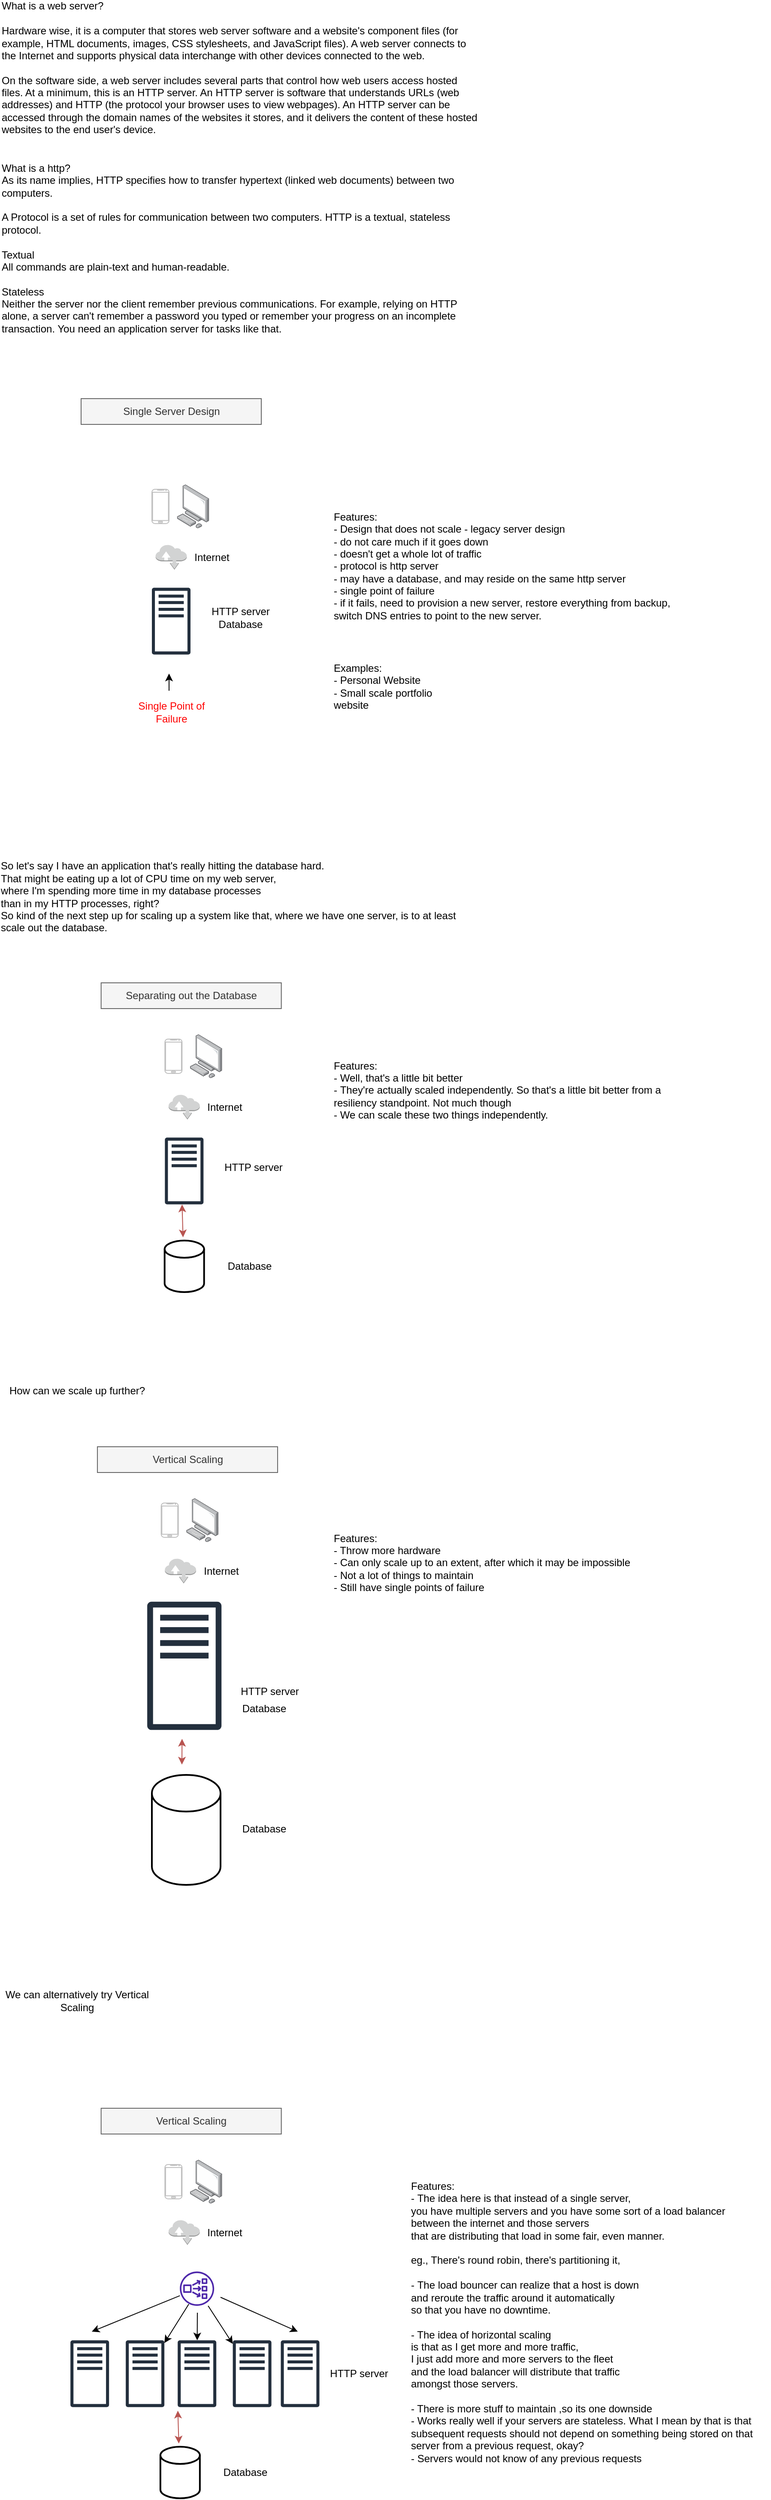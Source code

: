 <mxfile version="21.7.1" type="github">
  <diagram name="Page-1" id="jDBQBlCEZqdBJ5UpIoDv">
    <mxGraphModel dx="965" dy="1649" grid="1" gridSize="10" guides="1" tooltips="1" connect="1" arrows="1" fold="1" page="1" pageScale="1" pageWidth="850" pageHeight="1100" math="0" shadow="0">
      <root>
        <mxCell id="0" />
        <mxCell id="1" parent="0" />
        <mxCell id="gCRw-o0KeFiNFZJ5Ju1t-5" value="" style="verticalLabelPosition=bottom;verticalAlign=top;html=1;shadow=0;dashed=0;strokeWidth=1;shape=mxgraph.android.phone2;strokeColor=#c0c0c0;" vertex="1" parent="1">
          <mxGeometry x="390" y="345.45" width="20" height="40" as="geometry" />
        </mxCell>
        <mxCell id="gCRw-o0KeFiNFZJ5Ju1t-6" value="" style="image;points=[];aspect=fixed;html=1;align=center;shadow=0;dashed=0;image=img/lib/allied_telesis/computer_and_terminals/Personal_Computer.svg;" vertex="1" parent="1">
          <mxGeometry x="419.22" y="340" width="37.56" height="50.9" as="geometry" />
        </mxCell>
        <mxCell id="gCRw-o0KeFiNFZJ5Ju1t-7" value="" style="sketch=0;outlineConnect=0;fontColor=#232F3E;gradientColor=none;fillColor=#232F3D;strokeColor=none;dashed=0;verticalLabelPosition=bottom;verticalAlign=top;align=center;html=1;fontSize=12;fontStyle=0;aspect=fixed;pointerEvents=1;shape=mxgraph.aws4.traditional_server;" vertex="1" parent="1">
          <mxGeometry x="390" y="460" width="45" height="78" as="geometry" />
        </mxCell>
        <mxCell id="gCRw-o0KeFiNFZJ5Ju1t-9" value="HTTP server&lt;br&gt;Database" style="text;strokeColor=none;align=center;fillColor=none;html=1;verticalAlign=middle;whiteSpace=wrap;rounded=0;" vertex="1" parent="1">
          <mxGeometry x="456.78" y="480" width="73.22" height="30" as="geometry" />
        </mxCell>
        <mxCell id="gCRw-o0KeFiNFZJ5Ju1t-10" value="&lt;font color=&quot;#ff0000&quot;&gt;Single Point of Failure&lt;/font&gt;" style="text;strokeColor=none;align=center;fillColor=none;html=1;verticalAlign=middle;whiteSpace=wrap;rounded=0;" vertex="1" parent="1">
          <mxGeometry x="357.5" y="590" width="110" height="30" as="geometry" />
        </mxCell>
        <mxCell id="gCRw-o0KeFiNFZJ5Ju1t-11" value="" style="endArrow=classic;html=1;rounded=0;" edge="1" parent="1">
          <mxGeometry width="50" height="50" relative="1" as="geometry">
            <mxPoint x="410" y="580" as="sourcePoint" />
            <mxPoint x="410" y="560" as="targetPoint" />
            <Array as="points">
              <mxPoint x="410" y="570" />
            </Array>
          </mxGeometry>
        </mxCell>
        <mxCell id="gCRw-o0KeFiNFZJ5Ju1t-12" value="Features:&lt;br&gt;&lt;div&gt;- Design that does not scale - legacy server design&lt;/div&gt;&lt;div&gt;- do not care much if it goes down&lt;/div&gt;&lt;div&gt;- doesn&#39;t get a whole lot of traffic&lt;/div&gt;&lt;div&gt;- protocol is http server&lt;/div&gt;&lt;div&gt;- may have a database, and may reside on the same http server&lt;/div&gt;&lt;div&gt;- single point of failure&lt;/div&gt;&lt;div&gt;- if it fails, need to provision a new server, restore everything from backup, switch DNS entries to point to the new server.&amp;nbsp;&lt;/div&gt;" style="text;strokeColor=none;align=left;fillColor=none;html=1;verticalAlign=middle;whiteSpace=wrap;rounded=0;" vertex="1" parent="1">
          <mxGeometry x="600" y="360" width="420" height="150" as="geometry" />
        </mxCell>
        <mxCell id="gCRw-o0KeFiNFZJ5Ju1t-14" value="Single Server Design" style="text;align=center;html=1;verticalAlign=middle;whiteSpace=wrap;rounded=0;fillColor=#f5f5f5;fontColor=#333333;strokeColor=#666666;" vertex="1" parent="1">
          <mxGeometry x="307.5" y="240" width="210" height="30" as="geometry" />
        </mxCell>
        <mxCell id="gCRw-o0KeFiNFZJ5Ju1t-15" value="Examples:&lt;br&gt;- Personal Website&lt;br&gt;- Small scale portfolio website" style="text;strokeColor=none;align=left;fillColor=none;html=1;verticalAlign=middle;whiteSpace=wrap;rounded=0;" vertex="1" parent="1">
          <mxGeometry x="600" y="560" width="140" height="30" as="geometry" />
        </mxCell>
        <mxCell id="gCRw-o0KeFiNFZJ5Ju1t-16" value="What is a web server?&lt;br&gt;&lt;br&gt;Hardware wise, it is a computer that stores web server software and a website&#39;s component files (for example, HTML documents, images, CSS stylesheets, and JavaScript files). A web server connects to the Internet and supports physical data interchange with other devices connected to the web.&lt;br&gt;&lt;br&gt;On the software side, a web server includes several parts that control how web users access hosted files. At a minimum, this is an HTTP server. An HTTP server is software that understands URLs (web addresses) and HTTP (the protocol your browser uses to view webpages). An HTTP server can be accessed through the domain names of the websites it stores, and it delivers the content of these hosted websites to the end user&#39;s device." style="text;strokeColor=none;align=left;fillColor=none;html=1;verticalAlign=middle;whiteSpace=wrap;rounded=0;" vertex="1" parent="1">
          <mxGeometry x="213.39" y="-150" width="560" height="10" as="geometry" />
        </mxCell>
        <mxCell id="gCRw-o0KeFiNFZJ5Ju1t-17" value="&lt;div&gt;What is a http?&amp;nbsp;&lt;/div&gt;&lt;div&gt;As its name implies, HTTP specifies how to transfer hypertext (linked web documents) between two computers.&lt;/div&gt;&lt;div&gt;&lt;br&gt;&lt;/div&gt;&lt;div&gt;A Protocol is a set of rules for communication between two computers. HTTP is a textual, stateless protocol.&lt;/div&gt;&lt;div&gt;&lt;br&gt;&lt;/div&gt;&lt;div&gt;Textual&lt;/div&gt;&lt;div&gt;All commands are plain-text and human-readable.&lt;/div&gt;&lt;div&gt;&lt;br&gt;&lt;/div&gt;&lt;div&gt;Stateless&lt;/div&gt;&lt;div&gt;Neither the server nor the client remember previous communications. For example, relying on HTTP alone, a server can&#39;t remember a password you typed or remember your progress on an incomplete transaction. You need an application server for tasks like that.&lt;/div&gt;" style="text;strokeColor=none;align=left;fillColor=none;html=1;verticalAlign=middle;whiteSpace=wrap;rounded=0;" vertex="1" parent="1">
          <mxGeometry x="213.39" y="50" width="551" height="30" as="geometry" />
        </mxCell>
        <mxCell id="gCRw-o0KeFiNFZJ5Ju1t-18" value="" style="outlineConnect=0;dashed=0;verticalLabelPosition=bottom;verticalAlign=top;align=center;html=1;shape=mxgraph.aws3.internet;fillColor=#D2D3D3;gradientColor=none;" vertex="1" parent="1">
          <mxGeometry x="394.32" y="410" width="36.36" height="29.1" as="geometry" />
        </mxCell>
        <mxCell id="gCRw-o0KeFiNFZJ5Ju1t-19" value="Internet" style="text;strokeColor=none;align=center;fillColor=none;html=1;verticalAlign=middle;whiteSpace=wrap;rounded=0;" vertex="1" parent="1">
          <mxGeometry x="440" y="414.55" width="40" height="20" as="geometry" />
        </mxCell>
        <mxCell id="gCRw-o0KeFiNFZJ5Ju1t-20" value="Separating out the Database" style="text;align=center;html=1;verticalAlign=middle;whiteSpace=wrap;rounded=0;fillColor=#f5f5f5;fontColor=#333333;strokeColor=#666666;" vertex="1" parent="1">
          <mxGeometry x="330.84" y="920" width="210" height="30" as="geometry" />
        </mxCell>
        <mxCell id="gCRw-o0KeFiNFZJ5Ju1t-21" value="" style="verticalLabelPosition=bottom;verticalAlign=top;html=1;shadow=0;dashed=0;strokeWidth=1;shape=mxgraph.android.phone2;strokeColor=#c0c0c0;" vertex="1" parent="1">
          <mxGeometry x="405.16" y="985.45" width="20" height="40" as="geometry" />
        </mxCell>
        <mxCell id="gCRw-o0KeFiNFZJ5Ju1t-22" value="" style="image;points=[];aspect=fixed;html=1;align=center;shadow=0;dashed=0;image=img/lib/allied_telesis/computer_and_terminals/Personal_Computer.svg;" vertex="1" parent="1">
          <mxGeometry x="434.38" y="980" width="37.56" height="50.9" as="geometry" />
        </mxCell>
        <mxCell id="gCRw-o0KeFiNFZJ5Ju1t-23" value="" style="sketch=0;outlineConnect=0;fontColor=#232F3E;gradientColor=none;fillColor=#232F3D;strokeColor=none;dashed=0;verticalLabelPosition=bottom;verticalAlign=top;align=center;html=1;fontSize=12;fontStyle=0;aspect=fixed;pointerEvents=1;shape=mxgraph.aws4.traditional_server;" vertex="1" parent="1">
          <mxGeometry x="405.16" y="1100" width="45" height="78" as="geometry" />
        </mxCell>
        <mxCell id="gCRw-o0KeFiNFZJ5Ju1t-24" value="HTTP server" style="text;strokeColor=none;align=center;fillColor=none;html=1;verticalAlign=middle;whiteSpace=wrap;rounded=0;" vertex="1" parent="1">
          <mxGeometry x="471.94" y="1120" width="73.22" height="30" as="geometry" />
        </mxCell>
        <mxCell id="gCRw-o0KeFiNFZJ5Ju1t-25" value="" style="outlineConnect=0;dashed=0;verticalLabelPosition=bottom;verticalAlign=top;align=center;html=1;shape=mxgraph.aws3.internet;fillColor=#D2D3D3;gradientColor=none;" vertex="1" parent="1">
          <mxGeometry x="409.48" y="1050" width="36.36" height="29.1" as="geometry" />
        </mxCell>
        <mxCell id="gCRw-o0KeFiNFZJ5Ju1t-26" value="Internet" style="text;strokeColor=none;align=center;fillColor=none;html=1;verticalAlign=middle;whiteSpace=wrap;rounded=0;" vertex="1" parent="1">
          <mxGeometry x="455.16" y="1054.55" width="40" height="20" as="geometry" />
        </mxCell>
        <mxCell id="gCRw-o0KeFiNFZJ5Ju1t-27" value="" style="strokeWidth=2;html=1;shape=mxgraph.flowchart.database;whiteSpace=wrap;" vertex="1" parent="1">
          <mxGeometry x="404.84" y="1220" width="46" height="60" as="geometry" />
        </mxCell>
        <mxCell id="gCRw-o0KeFiNFZJ5Ju1t-28" value="Database" style="text;strokeColor=none;align=center;fillColor=none;html=1;verticalAlign=middle;whiteSpace=wrap;rounded=0;" vertex="1" parent="1">
          <mxGeometry x="474.23" y="1235" width="60" height="30" as="geometry" />
        </mxCell>
        <mxCell id="gCRw-o0KeFiNFZJ5Ju1t-29" value="" style="endArrow=classic;startArrow=classic;html=1;rounded=0;exitX=0.467;exitY=-0.063;exitDx=0;exitDy=0;exitPerimeter=0;fillColor=#f8cecc;strokeColor=#b85450;" edge="1" parent="1" source="gCRw-o0KeFiNFZJ5Ju1t-27">
          <mxGeometry width="50" height="50" relative="1" as="geometry">
            <mxPoint x="424.84" y="1210" as="sourcePoint" />
            <mxPoint x="425.16" y="1178" as="targetPoint" />
          </mxGeometry>
        </mxCell>
        <mxCell id="gCRw-o0KeFiNFZJ5Ju1t-31" value="&lt;div&gt;Features:&lt;/div&gt;&lt;div&gt;- Well, that&#39;s a little bit better&lt;/div&gt;&lt;div&gt;-&amp;nbsp;&lt;span style=&quot;background-color: initial;&quot;&gt;They&#39;re actually scaled independently.&amp;nbsp;&lt;/span&gt;&lt;span style=&quot;background-color: initial;&quot;&gt;So that&#39;s a little bit better from a resiliency standpoint.&amp;nbsp;&lt;/span&gt;&lt;span style=&quot;background-color: initial;&quot;&gt;Not much though&lt;/span&gt;&lt;/div&gt;&lt;div&gt;- We&lt;span style=&quot;background-color: initial;&quot;&gt;&amp;nbsp;can scale these two things independently.&lt;/span&gt;&lt;/div&gt;" style="text;strokeColor=none;align=left;fillColor=none;html=1;verticalAlign=middle;whiteSpace=wrap;rounded=0;" vertex="1" parent="1">
          <mxGeometry x="600" y="970" width="420" height="150" as="geometry" />
        </mxCell>
        <mxCell id="gCRw-o0KeFiNFZJ5Ju1t-32" value="&lt;div style=&quot;border-color: var(--border-color); text-align: left;&quot;&gt;So let&#39;s say I have an application&amp;nbsp;&lt;span style=&quot;border-color: var(--border-color); background-color: initial;&quot;&gt;that&#39;s really hitting the database hard.&lt;/span&gt;&lt;/div&gt;&lt;div style=&quot;border-color: var(--border-color); text-align: left;&quot;&gt;That might be eating up a lot of CPU time on my web server,&amp;nbsp;&lt;/div&gt;&lt;div style=&quot;border-color: var(--border-color); text-align: left;&quot;&gt;where I&#39;m spending more time in my database processes&lt;/div&gt;&lt;div style=&quot;border-color: var(--border-color); text-align: left;&quot;&gt;than in my HTTP processes, right?&lt;/div&gt;&lt;div style=&quot;border-color: var(--border-color); text-align: left;&quot;&gt;So kind of the next step up&amp;nbsp;for scaling up a system like that,&amp;nbsp;&lt;span style=&quot;border-color: var(--border-color); background-color: initial;&quot;&gt;where we have one server,&amp;nbsp;&lt;/span&gt;&lt;span style=&quot;border-color: var(--border-color); background-color: initial;&quot;&gt;is to at least scale out the database.&lt;/span&gt;&lt;br&gt;&lt;/div&gt;" style="text;strokeColor=none;align=center;fillColor=none;html=1;verticalAlign=middle;whiteSpace=wrap;rounded=0;" vertex="1" parent="1">
          <mxGeometry x="213.39" y="800" width="536.61" height="40" as="geometry" />
        </mxCell>
        <mxCell id="gCRw-o0KeFiNFZJ5Ju1t-33" value="How can we scale up further?" style="text;strokeColor=none;align=center;fillColor=none;html=1;verticalAlign=middle;whiteSpace=wrap;rounded=0;" vertex="1" parent="1">
          <mxGeometry x="213.39" y="1380" width="180" height="30" as="geometry" />
        </mxCell>
        <mxCell id="gCRw-o0KeFiNFZJ5Ju1t-34" value="Vertical Scaling" style="text;align=center;html=1;verticalAlign=middle;whiteSpace=wrap;rounded=0;fillColor=#f5f5f5;fontColor=#333333;strokeColor=#666666;" vertex="1" parent="1">
          <mxGeometry x="326.52" y="1460" width="210" height="30" as="geometry" />
        </mxCell>
        <mxCell id="gCRw-o0KeFiNFZJ5Ju1t-35" value="" style="verticalLabelPosition=bottom;verticalAlign=top;html=1;shadow=0;dashed=0;strokeWidth=1;shape=mxgraph.android.phone2;strokeColor=#c0c0c0;" vertex="1" parent="1">
          <mxGeometry x="400.84" y="1525.45" width="20" height="40" as="geometry" />
        </mxCell>
        <mxCell id="gCRw-o0KeFiNFZJ5Ju1t-36" value="" style="image;points=[];aspect=fixed;html=1;align=center;shadow=0;dashed=0;image=img/lib/allied_telesis/computer_and_terminals/Personal_Computer.svg;" vertex="1" parent="1">
          <mxGeometry x="430.06" y="1520" width="37.56" height="50.9" as="geometry" />
        </mxCell>
        <mxCell id="gCRw-o0KeFiNFZJ5Ju1t-37" value="" style="sketch=0;outlineConnect=0;fontColor=#232F3E;gradientColor=none;fillColor=#232F3D;strokeColor=none;dashed=0;verticalLabelPosition=bottom;verticalAlign=top;align=center;html=1;fontSize=12;fontStyle=0;aspect=fixed;pointerEvents=1;shape=mxgraph.aws4.traditional_server;" vertex="1" parent="1">
          <mxGeometry x="384.57" y="1640" width="86.54" height="150" as="geometry" />
        </mxCell>
        <mxCell id="gCRw-o0KeFiNFZJ5Ju1t-38" value="HTTP server" style="text;strokeColor=none;align=center;fillColor=none;html=1;verticalAlign=middle;whiteSpace=wrap;rounded=0;" vertex="1" parent="1">
          <mxGeometry x="490.84" y="1730" width="73.22" height="30" as="geometry" />
        </mxCell>
        <mxCell id="gCRw-o0KeFiNFZJ5Ju1t-39" value="" style="outlineConnect=0;dashed=0;verticalLabelPosition=bottom;verticalAlign=top;align=center;html=1;shape=mxgraph.aws3.internet;fillColor=#D2D3D3;gradientColor=none;" vertex="1" parent="1">
          <mxGeometry x="405.16" y="1590" width="36.36" height="29.1" as="geometry" />
        </mxCell>
        <mxCell id="gCRw-o0KeFiNFZJ5Ju1t-40" value="Internet" style="text;strokeColor=none;align=center;fillColor=none;html=1;verticalAlign=middle;whiteSpace=wrap;rounded=0;" vertex="1" parent="1">
          <mxGeometry x="450.84" y="1594.55" width="40" height="20" as="geometry" />
        </mxCell>
        <mxCell id="gCRw-o0KeFiNFZJ5Ju1t-42" value="Database" style="text;strokeColor=none;align=center;fillColor=none;html=1;verticalAlign=middle;whiteSpace=wrap;rounded=0;" vertex="1" parent="1">
          <mxGeometry x="490.84" y="1750" width="60" height="30" as="geometry" />
        </mxCell>
        <mxCell id="gCRw-o0KeFiNFZJ5Ju1t-45" value="&lt;div&gt;Features:&lt;/div&gt;&lt;div&gt;- Throw more hardware&lt;/div&gt;&lt;div&gt;- Can only scale up to an extent, after which it may be impossible&amp;nbsp;&lt;/div&gt;&lt;div&gt;- Not a lot of things to maintain&lt;/div&gt;&lt;div&gt;- Still have single points of failure&lt;/div&gt;" style="text;strokeColor=none;align=left;fillColor=none;html=1;verticalAlign=middle;whiteSpace=wrap;rounded=0;" vertex="1" parent="1">
          <mxGeometry x="600" y="1520" width="420" height="150" as="geometry" />
        </mxCell>
        <mxCell id="gCRw-o0KeFiNFZJ5Ju1t-46" value="" style="strokeWidth=2;html=1;shape=mxgraph.flowchart.database;whiteSpace=wrap;" vertex="1" parent="1">
          <mxGeometry x="390" y="1842" width="80" height="128" as="geometry" />
        </mxCell>
        <mxCell id="gCRw-o0KeFiNFZJ5Ju1t-47" value="Database" style="text;strokeColor=none;align=center;fillColor=none;html=1;verticalAlign=middle;whiteSpace=wrap;rounded=0;" vertex="1" parent="1">
          <mxGeometry x="490.84" y="1890" width="60" height="30" as="geometry" />
        </mxCell>
        <mxCell id="gCRw-o0KeFiNFZJ5Ju1t-48" value="" style="endArrow=classic;startArrow=classic;html=1;rounded=0;fillColor=#f8cecc;strokeColor=#b85450;" edge="1" parent="1">
          <mxGeometry width="50" height="50" relative="1" as="geometry">
            <mxPoint x="425" y="1830" as="sourcePoint" />
            <mxPoint x="425.16" y="1800" as="targetPoint" />
          </mxGeometry>
        </mxCell>
        <mxCell id="gCRw-o0KeFiNFZJ5Ju1t-49" value="We can alternatively try Vertical Scaling" style="text;strokeColor=none;align=center;fillColor=none;html=1;verticalAlign=middle;whiteSpace=wrap;rounded=0;" vertex="1" parent="1">
          <mxGeometry x="213.39" y="2090" width="180" height="30" as="geometry" />
        </mxCell>
        <mxCell id="gCRw-o0KeFiNFZJ5Ju1t-50" value="Vertical Scaling" style="text;align=center;html=1;verticalAlign=middle;whiteSpace=wrap;rounded=0;fillColor=#f5f5f5;fontColor=#333333;strokeColor=#666666;" vertex="1" parent="1">
          <mxGeometry x="330.84" y="2230" width="210" height="30" as="geometry" />
        </mxCell>
        <mxCell id="gCRw-o0KeFiNFZJ5Ju1t-51" value="" style="verticalLabelPosition=bottom;verticalAlign=top;html=1;shadow=0;dashed=0;strokeWidth=1;shape=mxgraph.android.phone2;strokeColor=#c0c0c0;" vertex="1" parent="1">
          <mxGeometry x="405.16" y="2295.45" width="20" height="40" as="geometry" />
        </mxCell>
        <mxCell id="gCRw-o0KeFiNFZJ5Ju1t-52" value="" style="image;points=[];aspect=fixed;html=1;align=center;shadow=0;dashed=0;image=img/lib/allied_telesis/computer_and_terminals/Personal_Computer.svg;" vertex="1" parent="1">
          <mxGeometry x="434.38" y="2290" width="37.56" height="50.9" as="geometry" />
        </mxCell>
        <mxCell id="gCRw-o0KeFiNFZJ5Ju1t-53" value="" style="sketch=0;outlineConnect=0;fontColor=#232F3E;gradientColor=none;fillColor=#232F3D;strokeColor=none;dashed=0;verticalLabelPosition=bottom;verticalAlign=top;align=center;html=1;fontSize=12;fontStyle=0;aspect=fixed;pointerEvents=1;shape=mxgraph.aws4.traditional_server;" vertex="1" parent="1">
          <mxGeometry x="295.08" y="2500" width="45" height="78" as="geometry" />
        </mxCell>
        <mxCell id="gCRw-o0KeFiNFZJ5Ju1t-54" value="HTTP server" style="text;strokeColor=none;align=center;fillColor=none;html=1;verticalAlign=middle;whiteSpace=wrap;rounded=0;" vertex="1" parent="1">
          <mxGeometry x="595.08" y="2524" width="73.22" height="30" as="geometry" />
        </mxCell>
        <mxCell id="gCRw-o0KeFiNFZJ5Ju1t-55" value="" style="outlineConnect=0;dashed=0;verticalLabelPosition=bottom;verticalAlign=top;align=center;html=1;shape=mxgraph.aws3.internet;fillColor=#D2D3D3;gradientColor=none;" vertex="1" parent="1">
          <mxGeometry x="409.48" y="2360" width="36.36" height="29.1" as="geometry" />
        </mxCell>
        <mxCell id="gCRw-o0KeFiNFZJ5Ju1t-56" value="Internet" style="text;strokeColor=none;align=center;fillColor=none;html=1;verticalAlign=middle;whiteSpace=wrap;rounded=0;" vertex="1" parent="1">
          <mxGeometry x="455.16" y="2364.55" width="40" height="20" as="geometry" />
        </mxCell>
        <mxCell id="gCRw-o0KeFiNFZJ5Ju1t-57" value="" style="strokeWidth=2;html=1;shape=mxgraph.flowchart.database;whiteSpace=wrap;" vertex="1" parent="1">
          <mxGeometry x="399.92" y="2624" width="46" height="60" as="geometry" />
        </mxCell>
        <mxCell id="gCRw-o0KeFiNFZJ5Ju1t-58" value="Database" style="text;strokeColor=none;align=center;fillColor=none;html=1;verticalAlign=middle;whiteSpace=wrap;rounded=0;" vertex="1" parent="1">
          <mxGeometry x="469.31" y="2639" width="60" height="30" as="geometry" />
        </mxCell>
        <mxCell id="gCRw-o0KeFiNFZJ5Ju1t-59" value="" style="endArrow=classic;startArrow=classic;html=1;rounded=0;exitX=0.467;exitY=-0.063;exitDx=0;exitDy=0;exitPerimeter=0;fillColor=#f8cecc;strokeColor=#b85450;" edge="1" parent="1" source="gCRw-o0KeFiNFZJ5Ju1t-57">
          <mxGeometry width="50" height="50" relative="1" as="geometry">
            <mxPoint x="419.92" y="2614" as="sourcePoint" />
            <mxPoint x="420.24" y="2582" as="targetPoint" />
          </mxGeometry>
        </mxCell>
        <mxCell id="gCRw-o0KeFiNFZJ5Ju1t-60" value="" style="sketch=0;outlineConnect=0;fontColor=#232F3E;gradientColor=none;fillColor=#232F3D;strokeColor=none;dashed=0;verticalLabelPosition=bottom;verticalAlign=top;align=center;html=1;fontSize=12;fontStyle=0;aspect=fixed;pointerEvents=1;shape=mxgraph.aws4.traditional_server;" vertex="1" parent="1">
          <mxGeometry x="359.56" y="2500" width="45" height="78" as="geometry" />
        </mxCell>
        <mxCell id="gCRw-o0KeFiNFZJ5Ju1t-61" value="" style="sketch=0;outlineConnect=0;fontColor=#232F3E;gradientColor=none;fillColor=#232F3D;strokeColor=none;dashed=0;verticalLabelPosition=bottom;verticalAlign=top;align=center;html=1;fontSize=12;fontStyle=0;aspect=fixed;pointerEvents=1;shape=mxgraph.aws4.traditional_server;" vertex="1" parent="1">
          <mxGeometry x="420.08" y="2500" width="45" height="78" as="geometry" />
        </mxCell>
        <mxCell id="gCRw-o0KeFiNFZJ5Ju1t-62" value="" style="sketch=0;outlineConnect=0;fontColor=#232F3E;gradientColor=none;fillColor=#232F3D;strokeColor=none;dashed=0;verticalLabelPosition=bottom;verticalAlign=top;align=center;html=1;fontSize=12;fontStyle=0;aspect=fixed;pointerEvents=1;shape=mxgraph.aws4.traditional_server;" vertex="1" parent="1">
          <mxGeometry x="484.31" y="2500" width="45" height="78" as="geometry" />
        </mxCell>
        <mxCell id="gCRw-o0KeFiNFZJ5Ju1t-63" value="" style="sketch=0;outlineConnect=0;fontColor=#232F3E;gradientColor=none;fillColor=#232F3D;strokeColor=none;dashed=0;verticalLabelPosition=bottom;verticalAlign=top;align=center;html=1;fontSize=12;fontStyle=0;aspect=fixed;pointerEvents=1;shape=mxgraph.aws4.traditional_server;" vertex="1" parent="1">
          <mxGeometry x="540.24" y="2500" width="45" height="78" as="geometry" />
        </mxCell>
        <mxCell id="gCRw-o0KeFiNFZJ5Ju1t-64" value="" style="sketch=0;outlineConnect=0;fontColor=#232F3E;gradientColor=none;fillColor=#4D27AA;strokeColor=none;dashed=0;verticalLabelPosition=bottom;verticalAlign=top;align=center;html=1;fontSize=12;fontStyle=0;aspect=fixed;pointerEvents=1;shape=mxgraph.aws4.network_load_balancer;" vertex="1" parent="1">
          <mxGeometry x="422.58" y="2420" width="40" height="40" as="geometry" />
        </mxCell>
        <mxCell id="gCRw-o0KeFiNFZJ5Ju1t-65" value="" style="endArrow=classic;html=1;rounded=0;" edge="1" parent="1" source="gCRw-o0KeFiNFZJ5Ju1t-64">
          <mxGeometry width="50" height="50" relative="1" as="geometry">
            <mxPoint x="440" y="2470" as="sourcePoint" />
            <mxPoint x="320" y="2490" as="targetPoint" />
          </mxGeometry>
        </mxCell>
        <mxCell id="gCRw-o0KeFiNFZJ5Ju1t-66" value="" style="endArrow=classic;html=1;rounded=0;" edge="1" parent="1" target="gCRw-o0KeFiNFZJ5Ju1t-60">
          <mxGeometry width="50" height="50" relative="1" as="geometry">
            <mxPoint x="433" y="2458" as="sourcePoint" />
            <mxPoint x="330" y="2500" as="targetPoint" />
          </mxGeometry>
        </mxCell>
        <mxCell id="gCRw-o0KeFiNFZJ5Ju1t-67" value="" style="endArrow=classic;html=1;rounded=0;" edge="1" parent="1" target="gCRw-o0KeFiNFZJ5Ju1t-61">
          <mxGeometry width="50" height="50" relative="1" as="geometry">
            <mxPoint x="443" y="2468" as="sourcePoint" />
            <mxPoint x="415" y="2513" as="targetPoint" />
          </mxGeometry>
        </mxCell>
        <mxCell id="gCRw-o0KeFiNFZJ5Ju1t-68" value="" style="endArrow=classic;html=1;rounded=0;" edge="1" parent="1" source="gCRw-o0KeFiNFZJ5Ju1t-64" target="gCRw-o0KeFiNFZJ5Ju1t-62">
          <mxGeometry width="50" height="50" relative="1" as="geometry">
            <mxPoint x="453" y="2478" as="sourcePoint" />
            <mxPoint x="453" y="2510" as="targetPoint" />
          </mxGeometry>
        </mxCell>
        <mxCell id="gCRw-o0KeFiNFZJ5Ju1t-69" value="" style="endArrow=classic;html=1;rounded=0;" edge="1" parent="1">
          <mxGeometry width="50" height="50" relative="1" as="geometry">
            <mxPoint x="470" y="2450" as="sourcePoint" />
            <mxPoint x="560" y="2490" as="targetPoint" />
          </mxGeometry>
        </mxCell>
        <mxCell id="gCRw-o0KeFiNFZJ5Ju1t-70" value="&lt;div&gt;Features:&lt;/div&gt;&lt;div&gt;-&amp;nbsp;The idea here is that instead of a single server,&lt;/div&gt;&lt;div&gt;you have multiple servers&amp;nbsp;&lt;span style=&quot;background-color: initial;&quot;&gt;and you have some sort of a load balancer&lt;/span&gt;&lt;/div&gt;&lt;div&gt;between the internet and those servers&lt;/div&gt;&lt;div&gt;that are distributing that load in some fair, even manner.&lt;/div&gt;&lt;div&gt;&lt;br&gt;&lt;/div&gt;&lt;div&gt;eg., There&#39;s round robin, there&#39;s partitioning it,&lt;/div&gt;&lt;div&gt;&lt;br&gt;&lt;/div&gt;&lt;div&gt;&lt;span style=&quot;background-color: initial;&quot;&gt;-&amp;nbsp;&lt;/span&gt;&lt;span style=&quot;background-color: initial;&quot;&gt;The load bouncer can realize that a host is down&lt;/span&gt;&lt;/div&gt;&lt;div&gt;and reroute the traffic around it automatically&lt;/div&gt;&lt;div&gt;so that you have no downtime.&lt;/div&gt;&lt;div&gt;&lt;br&gt;&lt;/div&gt;&lt;div&gt;- The idea of horizontal scaling&lt;/div&gt;&lt;div&gt;is that as I get more and more traffic,&lt;/div&gt;&lt;div&gt;I just add more and more servers to the fleet&lt;/div&gt;&lt;div&gt;and the load balancer will distribute that traffic&lt;/div&gt;&lt;div&gt;amongst those servers.&lt;/div&gt;&lt;div&gt;&lt;br&gt;&lt;/div&gt;&lt;div&gt;- There is more stuff to maintain ,so its one downside&lt;/div&gt;&lt;div&gt;- Works really well if your servers are stateless.&amp;nbsp;&lt;span style=&quot;background-color: initial;&quot;&gt;What I mean by that is that subsequent requests&amp;nbsp;&lt;/span&gt;&lt;span style=&quot;background-color: initial;&quot;&gt;should not depend on something being stored on that server&amp;nbsp;&lt;/span&gt;&lt;span style=&quot;background-color: initial;&quot;&gt;from a previous request, okay?&lt;/span&gt;&lt;/div&gt;&lt;div&gt;&lt;span style=&quot;background-color: initial;&quot;&gt;- Servers would not know of any previous requests&lt;/span&gt;&lt;/div&gt;" style="text;strokeColor=none;align=left;fillColor=none;html=1;verticalAlign=middle;whiteSpace=wrap;rounded=0;" vertex="1" parent="1">
          <mxGeometry x="690" y="2404" width="420" height="150" as="geometry" />
        </mxCell>
      </root>
    </mxGraphModel>
  </diagram>
</mxfile>
